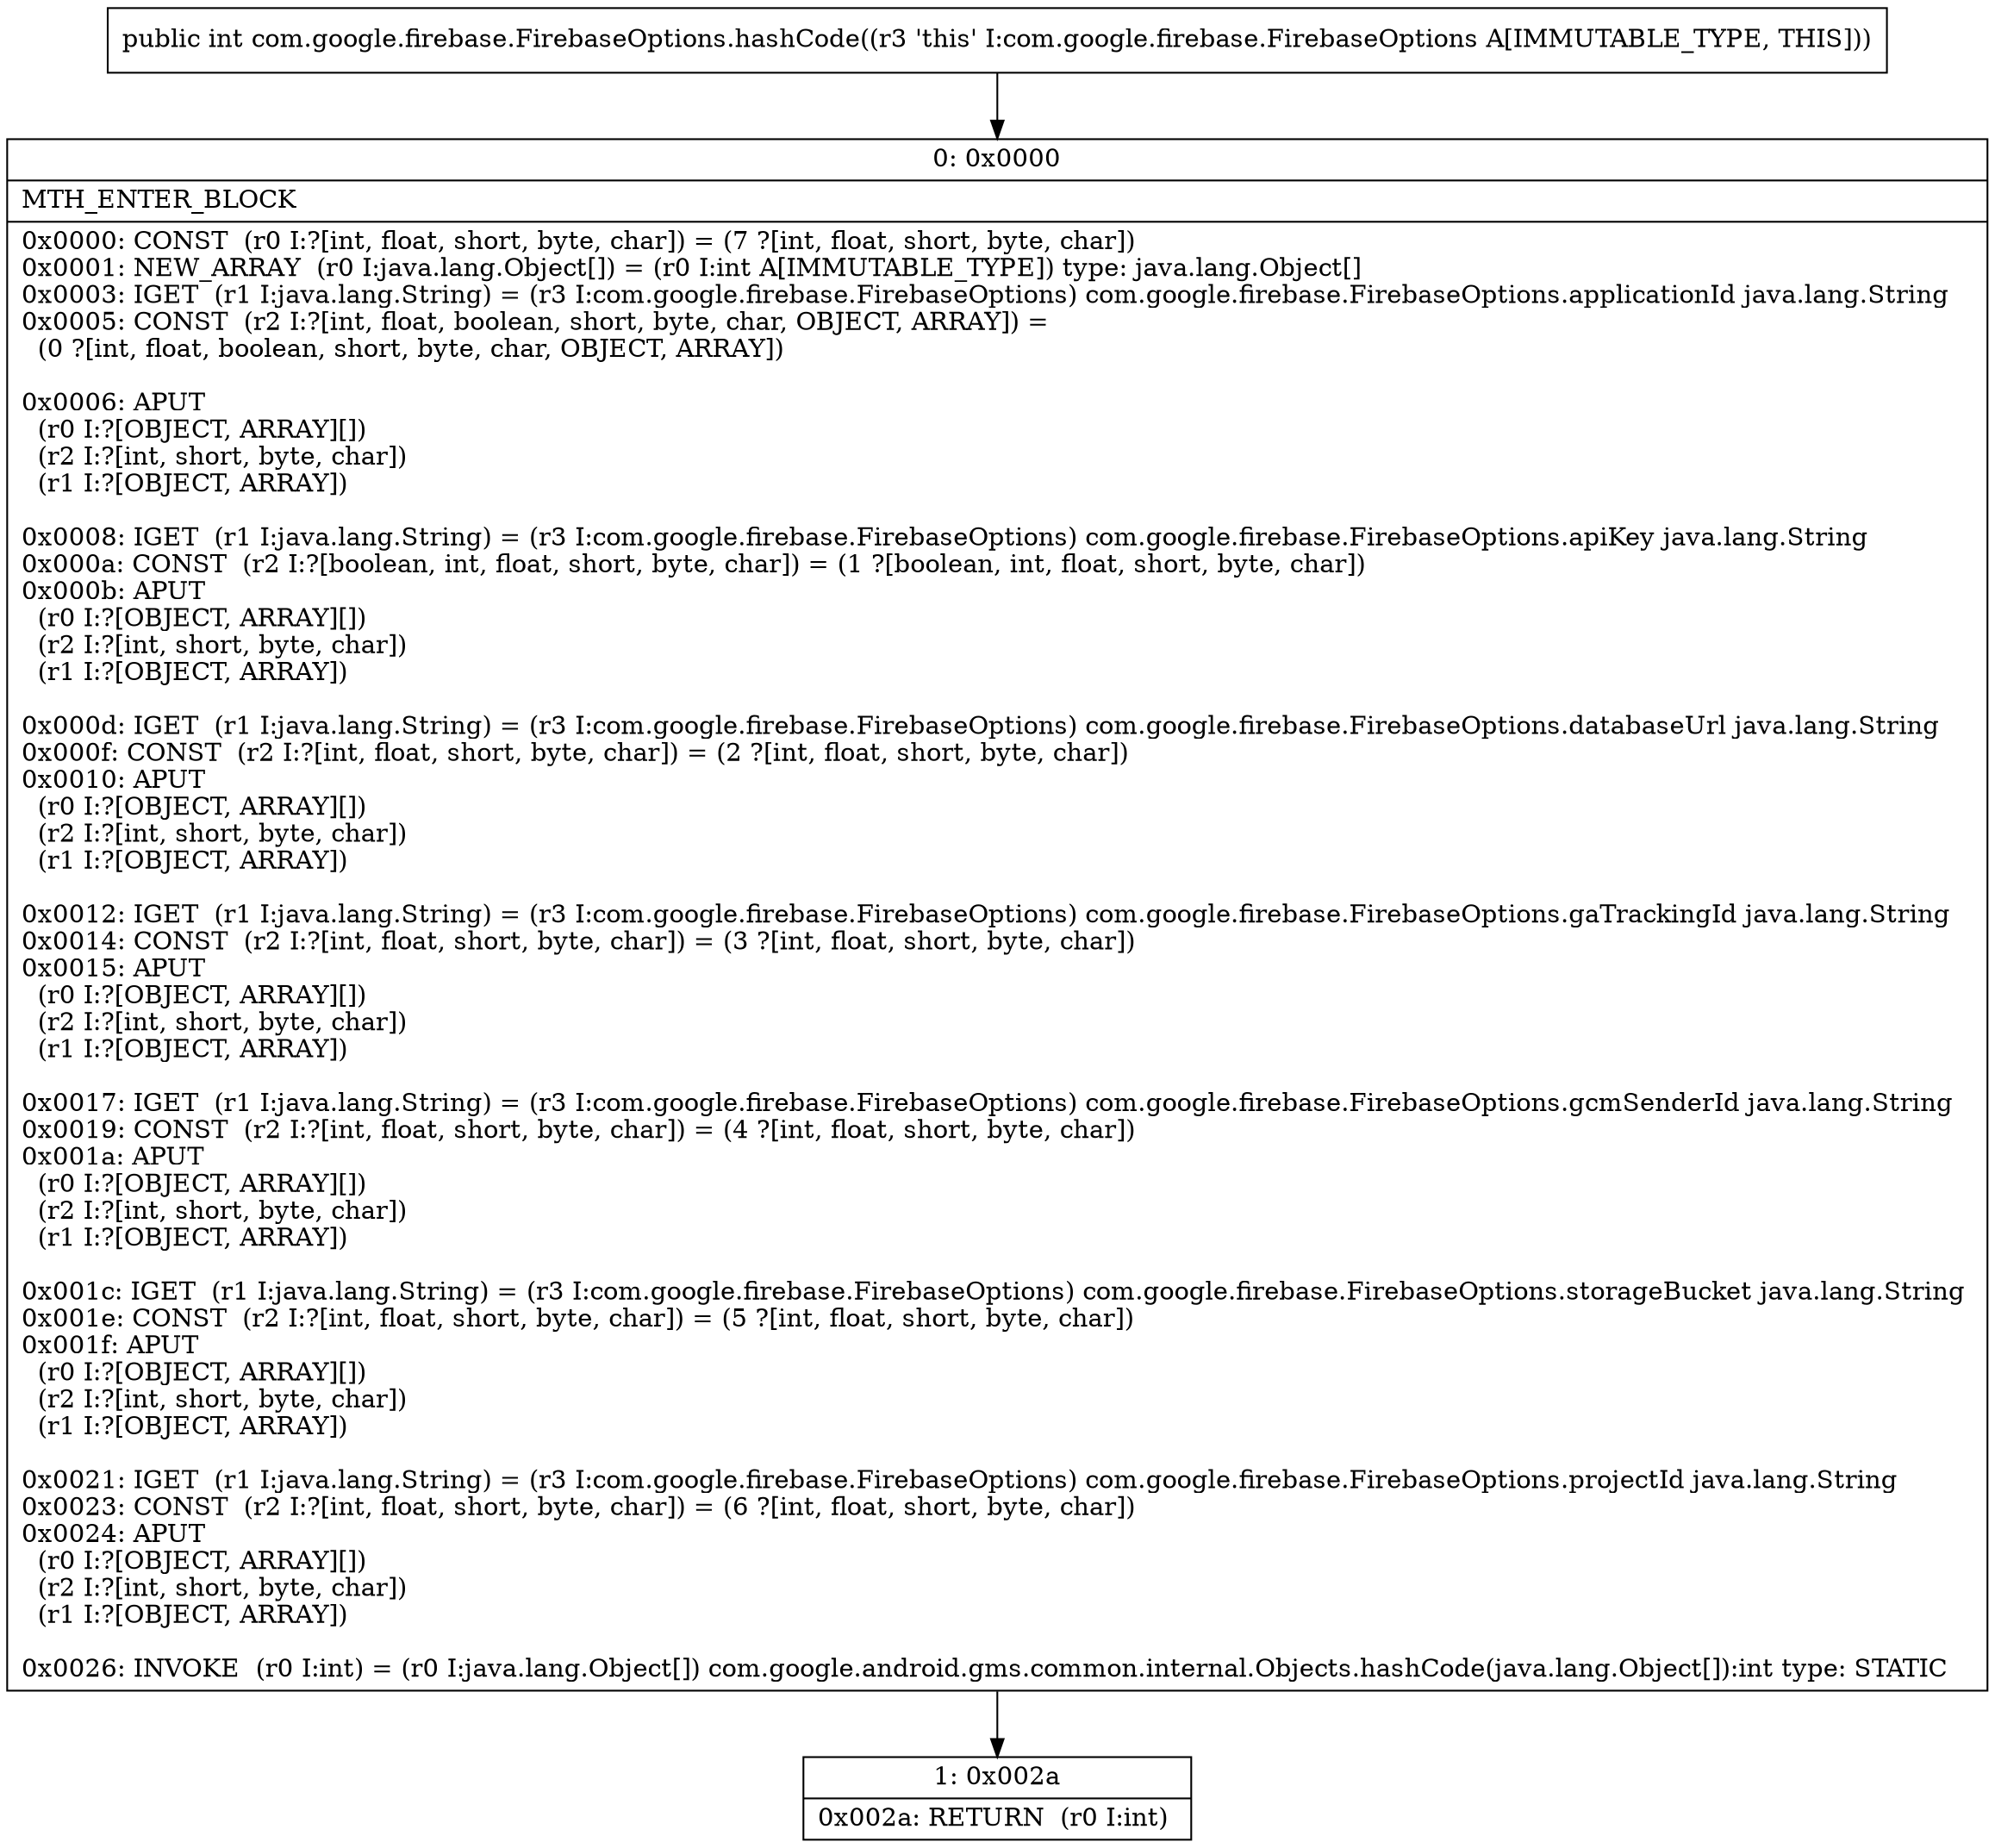 digraph "CFG forcom.google.firebase.FirebaseOptions.hashCode()I" {
Node_0 [shape=record,label="{0\:\ 0x0000|MTH_ENTER_BLOCK\l|0x0000: CONST  (r0 I:?[int, float, short, byte, char]) = (7 ?[int, float, short, byte, char]) \l0x0001: NEW_ARRAY  (r0 I:java.lang.Object[]) = (r0 I:int A[IMMUTABLE_TYPE]) type: java.lang.Object[] \l0x0003: IGET  (r1 I:java.lang.String) = (r3 I:com.google.firebase.FirebaseOptions) com.google.firebase.FirebaseOptions.applicationId java.lang.String \l0x0005: CONST  (r2 I:?[int, float, boolean, short, byte, char, OBJECT, ARRAY]) = \l  (0 ?[int, float, boolean, short, byte, char, OBJECT, ARRAY])\l \l0x0006: APUT  \l  (r0 I:?[OBJECT, ARRAY][])\l  (r2 I:?[int, short, byte, char])\l  (r1 I:?[OBJECT, ARRAY])\l \l0x0008: IGET  (r1 I:java.lang.String) = (r3 I:com.google.firebase.FirebaseOptions) com.google.firebase.FirebaseOptions.apiKey java.lang.String \l0x000a: CONST  (r2 I:?[boolean, int, float, short, byte, char]) = (1 ?[boolean, int, float, short, byte, char]) \l0x000b: APUT  \l  (r0 I:?[OBJECT, ARRAY][])\l  (r2 I:?[int, short, byte, char])\l  (r1 I:?[OBJECT, ARRAY])\l \l0x000d: IGET  (r1 I:java.lang.String) = (r3 I:com.google.firebase.FirebaseOptions) com.google.firebase.FirebaseOptions.databaseUrl java.lang.String \l0x000f: CONST  (r2 I:?[int, float, short, byte, char]) = (2 ?[int, float, short, byte, char]) \l0x0010: APUT  \l  (r0 I:?[OBJECT, ARRAY][])\l  (r2 I:?[int, short, byte, char])\l  (r1 I:?[OBJECT, ARRAY])\l \l0x0012: IGET  (r1 I:java.lang.String) = (r3 I:com.google.firebase.FirebaseOptions) com.google.firebase.FirebaseOptions.gaTrackingId java.lang.String \l0x0014: CONST  (r2 I:?[int, float, short, byte, char]) = (3 ?[int, float, short, byte, char]) \l0x0015: APUT  \l  (r0 I:?[OBJECT, ARRAY][])\l  (r2 I:?[int, short, byte, char])\l  (r1 I:?[OBJECT, ARRAY])\l \l0x0017: IGET  (r1 I:java.lang.String) = (r3 I:com.google.firebase.FirebaseOptions) com.google.firebase.FirebaseOptions.gcmSenderId java.lang.String \l0x0019: CONST  (r2 I:?[int, float, short, byte, char]) = (4 ?[int, float, short, byte, char]) \l0x001a: APUT  \l  (r0 I:?[OBJECT, ARRAY][])\l  (r2 I:?[int, short, byte, char])\l  (r1 I:?[OBJECT, ARRAY])\l \l0x001c: IGET  (r1 I:java.lang.String) = (r3 I:com.google.firebase.FirebaseOptions) com.google.firebase.FirebaseOptions.storageBucket java.lang.String \l0x001e: CONST  (r2 I:?[int, float, short, byte, char]) = (5 ?[int, float, short, byte, char]) \l0x001f: APUT  \l  (r0 I:?[OBJECT, ARRAY][])\l  (r2 I:?[int, short, byte, char])\l  (r1 I:?[OBJECT, ARRAY])\l \l0x0021: IGET  (r1 I:java.lang.String) = (r3 I:com.google.firebase.FirebaseOptions) com.google.firebase.FirebaseOptions.projectId java.lang.String \l0x0023: CONST  (r2 I:?[int, float, short, byte, char]) = (6 ?[int, float, short, byte, char]) \l0x0024: APUT  \l  (r0 I:?[OBJECT, ARRAY][])\l  (r2 I:?[int, short, byte, char])\l  (r1 I:?[OBJECT, ARRAY])\l \l0x0026: INVOKE  (r0 I:int) = (r0 I:java.lang.Object[]) com.google.android.gms.common.internal.Objects.hashCode(java.lang.Object[]):int type: STATIC \l}"];
Node_1 [shape=record,label="{1\:\ 0x002a|0x002a: RETURN  (r0 I:int) \l}"];
MethodNode[shape=record,label="{public int com.google.firebase.FirebaseOptions.hashCode((r3 'this' I:com.google.firebase.FirebaseOptions A[IMMUTABLE_TYPE, THIS])) }"];
MethodNode -> Node_0;
Node_0 -> Node_1;
}

